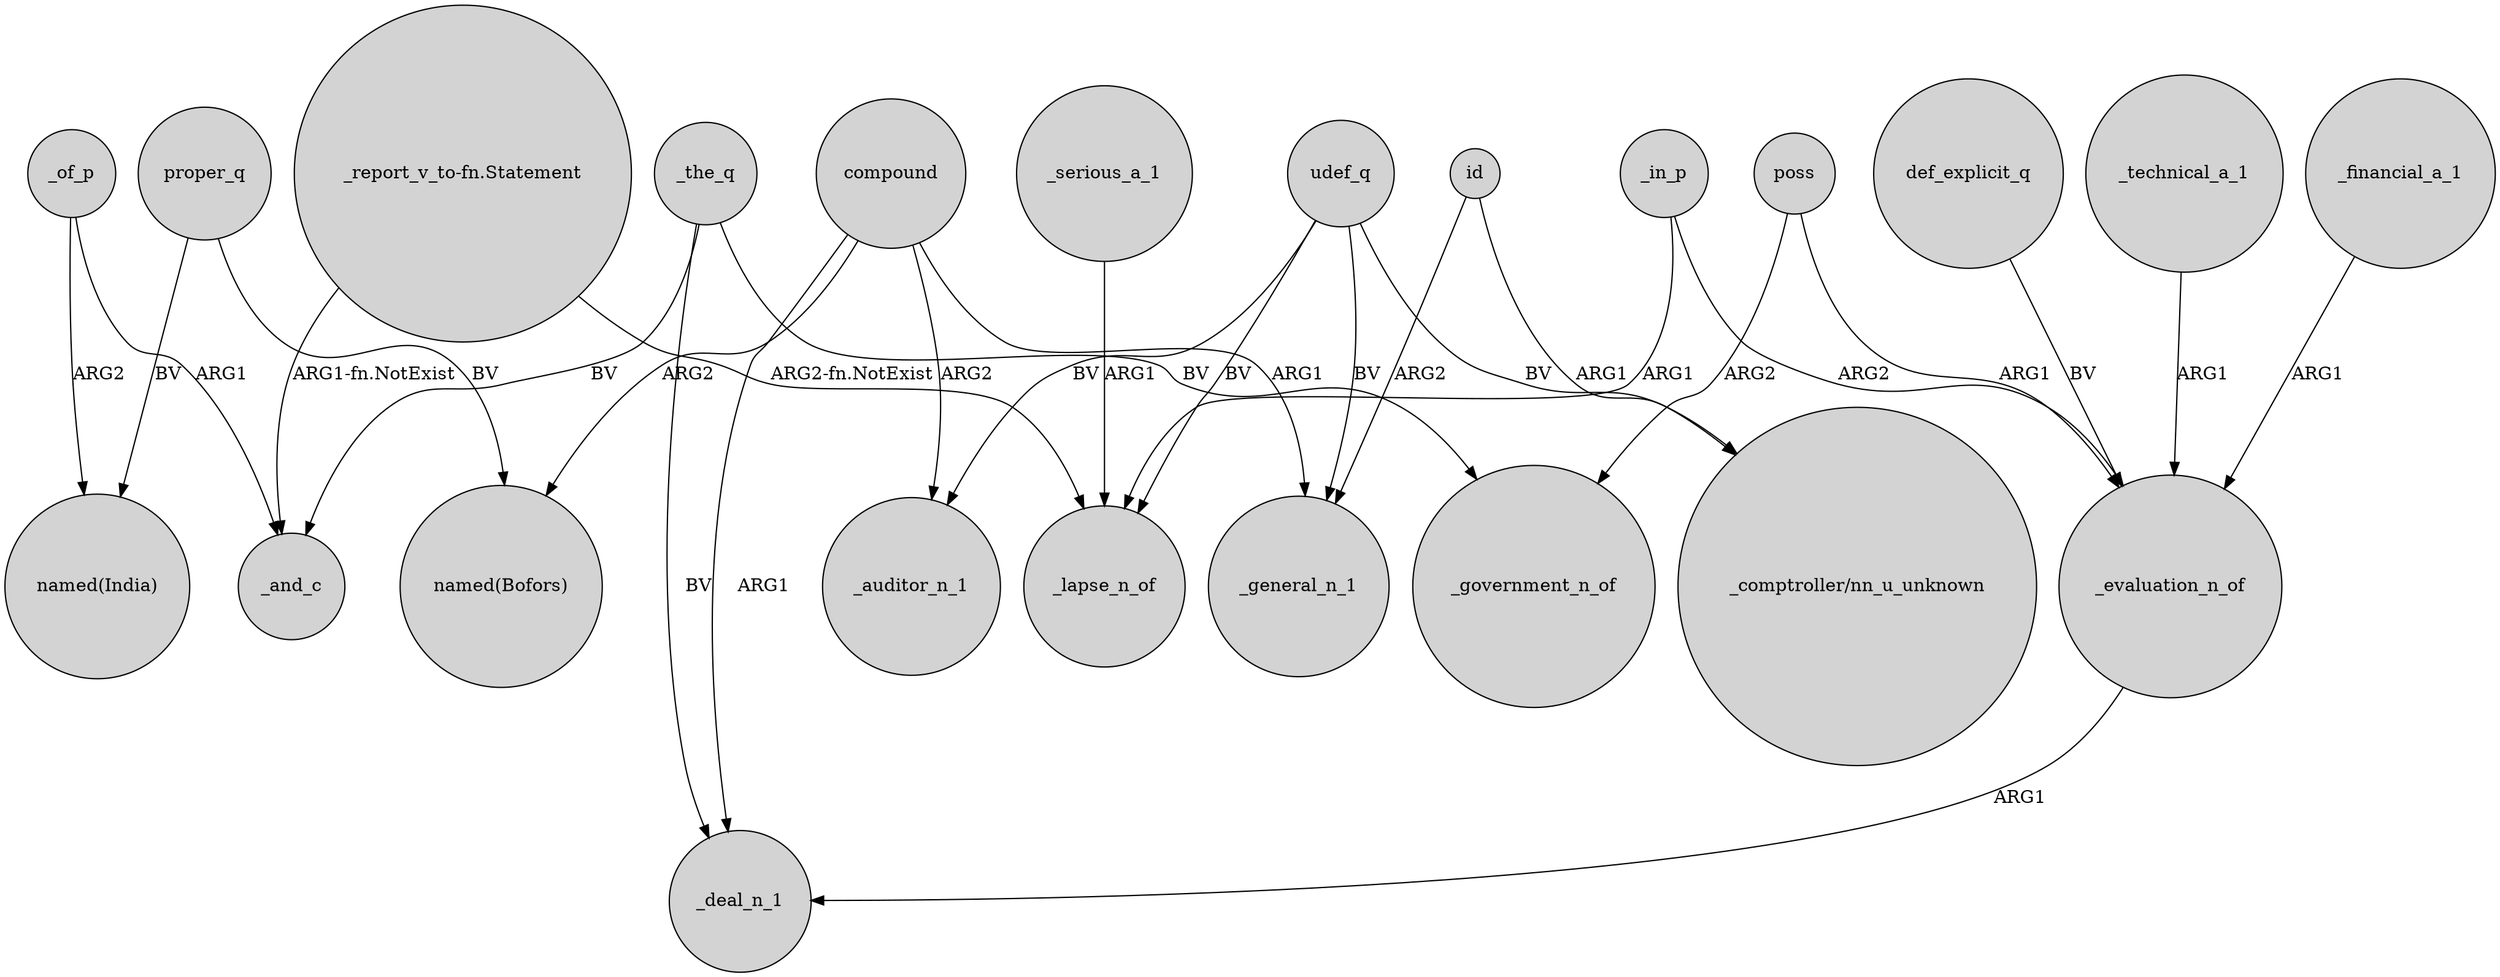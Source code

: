 digraph {
	node [shape=circle style=filled]
	_the_q -> _and_c [label=BV]
	udef_q -> _auditor_n_1 [label=BV]
	compound -> _deal_n_1 [label=ARG1]
	proper_q -> "named(Bofors)" [label=BV]
	udef_q -> "_comptroller/nn_u_unknown" [label=BV]
	def_explicit_q -> _evaluation_n_of [label=BV]
	_the_q -> _deal_n_1 [label=BV]
	proper_q -> "named(India)" [label=BV]
	compound -> "named(Bofors)" [label=ARG2]
	udef_q -> _general_n_1 [label=BV]
	_in_p -> _lapse_n_of [label=ARG1]
	"_report_v_to-fn.Statement" -> _and_c [label="ARG1-fn.NotExist"]
	_evaluation_n_of -> _deal_n_1 [label=ARG1]
	_serious_a_1 -> _lapse_n_of [label=ARG1]
	_technical_a_1 -> _evaluation_n_of [label=ARG1]
	_of_p -> "named(India)" [label=ARG2]
	poss -> _evaluation_n_of [label=ARG1]
	_of_p -> _and_c [label=ARG1]
	udef_q -> _lapse_n_of [label=BV]
	id -> "_comptroller/nn_u_unknown" [label=ARG1]
	"_report_v_to-fn.Statement" -> _lapse_n_of [label="ARG2-fn.NotExist"]
	_in_p -> _evaluation_n_of [label=ARG2]
	_the_q -> _government_n_of [label=BV]
	id -> _general_n_1 [label=ARG2]
	compound -> _general_n_1 [label=ARG1]
	_financial_a_1 -> _evaluation_n_of [label=ARG1]
	compound -> _auditor_n_1 [label=ARG2]
	poss -> _government_n_of [label=ARG2]
}
